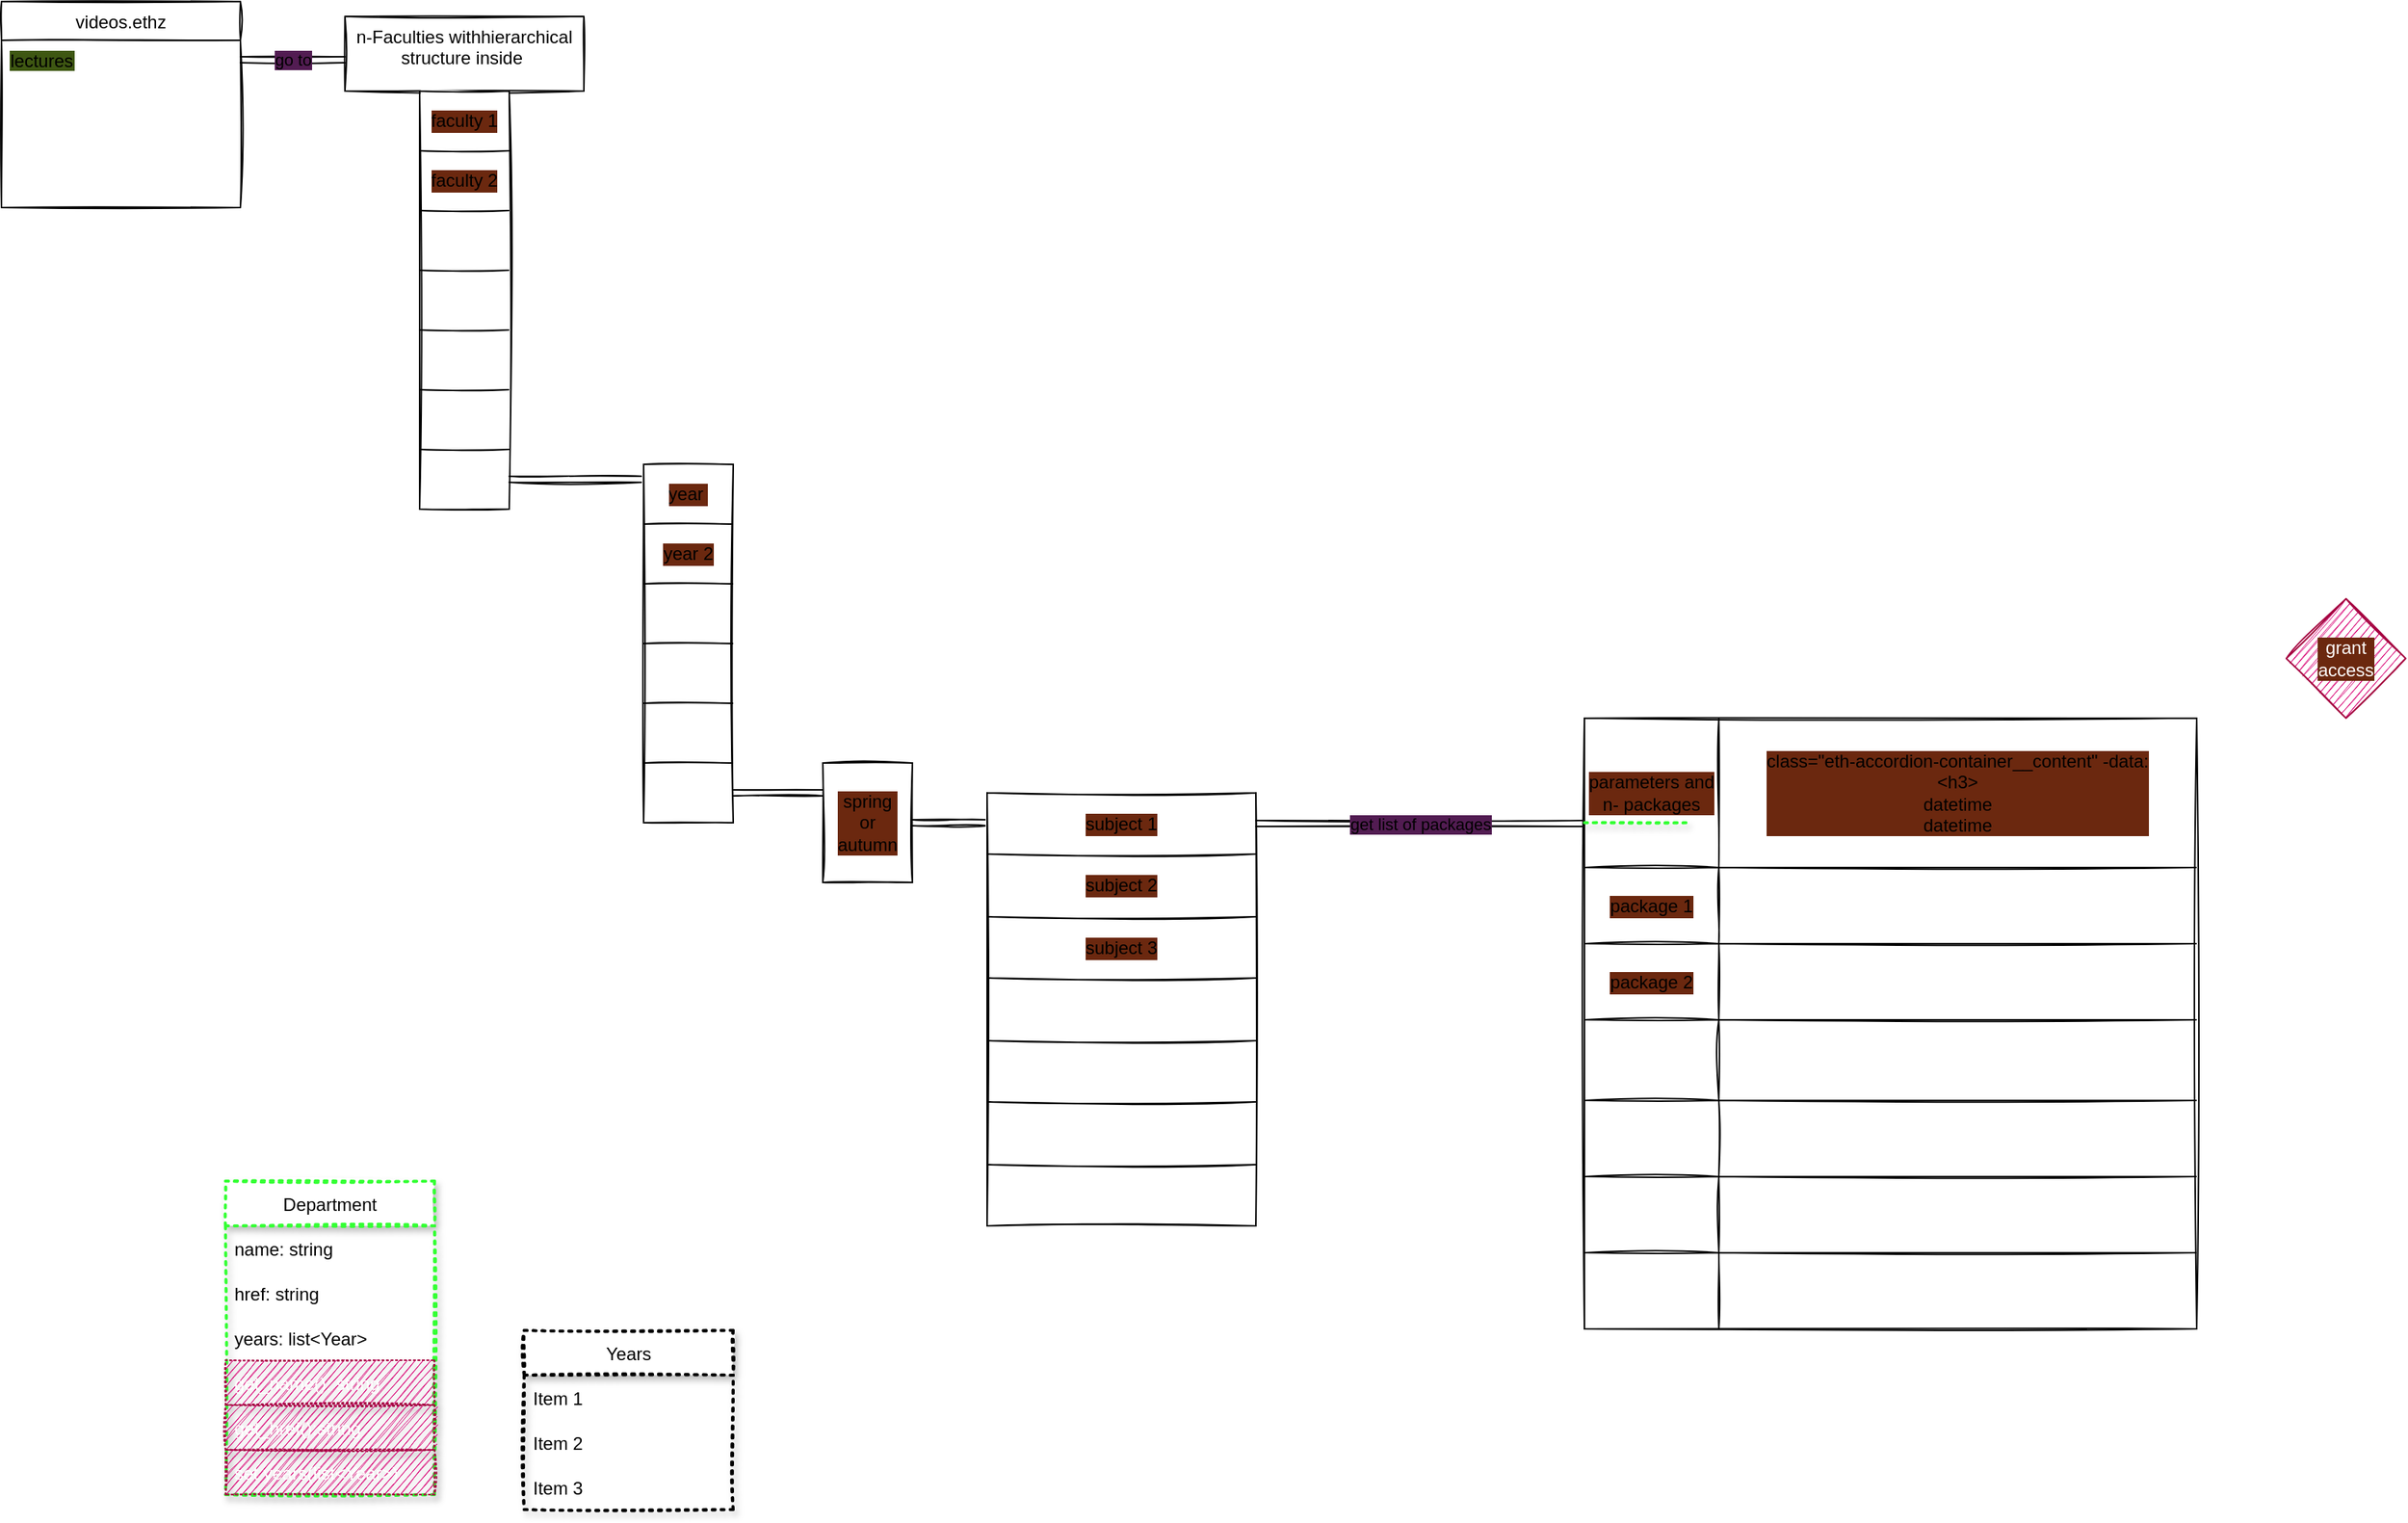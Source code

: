<mxfile>
    <diagram id="C5RBs43oDa-KdzZeNtuy" name="Page-1">
        <mxGraphModel dx="1099" dy="408" grid="1" gridSize="10" guides="1" tooltips="1" connect="1" arrows="1" fold="1" page="1" pageScale="1" pageWidth="827" pageHeight="1169" math="0" shadow="0">
            <root>
                <mxCell id="WIyWlLk6GJQsqaUBKTNV-0"/>
                <mxCell id="WIyWlLk6GJQsqaUBKTNV-1" parent="WIyWlLk6GJQsqaUBKTNV-0"/>
                <mxCell id="zkfFHV4jXpPFQw0GAbJ--6" value="videos.ethz" style="swimlane;fontStyle=0;align=center;verticalAlign=top;childLayout=stackLayout;horizontal=1;startSize=26;horizontalStack=0;resizeParent=1;resizeLast=0;collapsible=1;marginBottom=0;rounded=0;shadow=0;strokeWidth=1;sketch=1;" parent="WIyWlLk6GJQsqaUBKTNV-1" vertex="1">
                    <mxGeometry x="30" y="90" width="160" height="138" as="geometry">
                        <mxRectangle x="130" y="380" width="160" height="26" as="alternateBounds"/>
                    </mxGeometry>
                </mxCell>
                <mxCell id="zkfFHV4jXpPFQw0GAbJ--7" value="lectures" style="text;align=left;verticalAlign=top;spacingLeft=4;spacingRight=4;overflow=hidden;rotatable=0;points=[[0,0.5],[1,0.5]];portConstraint=eastwest;labelBackgroundColor=#3E5712;sketch=1;rounded=0;" parent="zkfFHV4jXpPFQw0GAbJ--6" vertex="1">
                    <mxGeometry y="26" width="160" height="26" as="geometry"/>
                </mxCell>
                <mxCell id="zkfFHV4jXpPFQw0GAbJ--17" value="n-Faculties withhierarchical&#10;structure inside &#10;" style="swimlane;fontStyle=0;align=center;verticalAlign=top;childLayout=stackLayout;horizontal=1;startSize=50;horizontalStack=0;resizeParent=1;resizeLast=0;collapsible=1;marginBottom=0;rounded=0;shadow=0;strokeWidth=1;sketch=1;" parent="WIyWlLk6GJQsqaUBKTNV-1" vertex="1">
                    <mxGeometry x="260" y="100" width="160" height="50" as="geometry">
                        <mxRectangle x="550" y="140" width="160" height="26" as="alternateBounds"/>
                    </mxGeometry>
                </mxCell>
                <mxCell id="1" value="go to" style="edgeStyle=none;shape=link;html=1;exitX=1;exitY=0.5;exitDx=0;exitDy=0;labelBackgroundColor=#521C52;sketch=1;rounded=0;" edge="1" parent="WIyWlLk6GJQsqaUBKTNV-1" source="zkfFHV4jXpPFQw0GAbJ--7">
                    <mxGeometry relative="1" as="geometry">
                        <mxPoint x="260" y="129" as="targetPoint"/>
                    </mxGeometry>
                </mxCell>
                <mxCell id="DXXwoO81avdfh-cVhMEc-43" value="" style="shape=table;startSize=0;container=1;collapsible=0;childLayout=tableLayout;labelBackgroundColor=#6B280F;sketch=1;rounded=0;" vertex="1" parent="WIyWlLk6GJQsqaUBKTNV-1">
                    <mxGeometry x="310" y="150" width="60" height="280" as="geometry"/>
                </mxCell>
                <mxCell id="DXXwoO81avdfh-cVhMEc-44" value="" style="shape=partialRectangle;collapsible=0;dropTarget=0;pointerEvents=0;fillColor=none;top=0;left=0;bottom=0;right=0;points=[[0,0.5],[1,0.5]];portConstraint=eastwest;labelBackgroundColor=#6B280F;sketch=1;rounded=0;" vertex="1" parent="DXXwoO81avdfh-cVhMEc-43">
                    <mxGeometry width="60" height="40" as="geometry"/>
                </mxCell>
                <mxCell id="DXXwoO81avdfh-cVhMEc-45" value="faculty 1" style="shape=partialRectangle;html=1;whiteSpace=wrap;connectable=0;overflow=hidden;fillColor=none;top=0;left=0;bottom=0;right=0;pointerEvents=1;labelBackgroundColor=#6B280F;sketch=1;rounded=0;" vertex="1" parent="DXXwoO81avdfh-cVhMEc-44">
                    <mxGeometry width="60" height="40" as="geometry">
                        <mxRectangle width="60" height="40" as="alternateBounds"/>
                    </mxGeometry>
                </mxCell>
                <mxCell id="DXXwoO81avdfh-cVhMEc-46" value="" style="shape=partialRectangle;collapsible=0;dropTarget=0;pointerEvents=0;fillColor=none;top=0;left=0;bottom=0;right=0;points=[[0,0.5],[1,0.5]];portConstraint=eastwest;labelBackgroundColor=#6B280F;sketch=1;rounded=0;" vertex="1" parent="DXXwoO81avdfh-cVhMEc-43">
                    <mxGeometry y="40" width="60" height="40" as="geometry"/>
                </mxCell>
                <mxCell id="DXXwoO81avdfh-cVhMEc-47" value="faculty 2" style="shape=partialRectangle;html=1;whiteSpace=wrap;connectable=0;overflow=hidden;fillColor=none;top=0;left=0;bottom=0;right=0;pointerEvents=1;labelBackgroundColor=#6B280F;sketch=1;rounded=0;" vertex="1" parent="DXXwoO81avdfh-cVhMEc-46">
                    <mxGeometry width="60" height="40" as="geometry">
                        <mxRectangle width="60" height="40" as="alternateBounds"/>
                    </mxGeometry>
                </mxCell>
                <mxCell id="DXXwoO81avdfh-cVhMEc-48" value="" style="shape=partialRectangle;collapsible=0;dropTarget=0;pointerEvents=0;fillColor=none;top=0;left=0;bottom=0;right=0;points=[[0,0.5],[1,0.5]];portConstraint=eastwest;labelBackgroundColor=#6B280F;sketch=1;rounded=0;" vertex="1" parent="DXXwoO81avdfh-cVhMEc-43">
                    <mxGeometry y="80" width="60" height="40" as="geometry"/>
                </mxCell>
                <mxCell id="DXXwoO81avdfh-cVhMEc-49" value="" style="shape=partialRectangle;html=1;whiteSpace=wrap;connectable=0;overflow=hidden;fillColor=none;top=0;left=0;bottom=0;right=0;pointerEvents=1;labelBackgroundColor=#6B280F;sketch=1;rounded=0;" vertex="1" parent="DXXwoO81avdfh-cVhMEc-48">
                    <mxGeometry width="60" height="40" as="geometry">
                        <mxRectangle width="60" height="40" as="alternateBounds"/>
                    </mxGeometry>
                </mxCell>
                <mxCell id="DXXwoO81avdfh-cVhMEc-50" value="" style="shape=partialRectangle;collapsible=0;dropTarget=0;pointerEvents=0;fillColor=none;top=0;left=0;bottom=0;right=0;points=[[0,0.5],[1,0.5]];portConstraint=eastwest;labelBackgroundColor=#6B280F;sketch=1;rounded=0;" vertex="1" parent="DXXwoO81avdfh-cVhMEc-43">
                    <mxGeometry y="120" width="60" height="40" as="geometry"/>
                </mxCell>
                <mxCell id="DXXwoO81avdfh-cVhMEc-51" value="" style="shape=partialRectangle;html=1;whiteSpace=wrap;connectable=0;overflow=hidden;fillColor=none;top=0;left=0;bottom=0;right=0;pointerEvents=1;labelBackgroundColor=#6B280F;sketch=1;rounded=0;" vertex="1" parent="DXXwoO81avdfh-cVhMEc-50">
                    <mxGeometry width="60" height="40" as="geometry">
                        <mxRectangle width="60" height="40" as="alternateBounds"/>
                    </mxGeometry>
                </mxCell>
                <mxCell id="DXXwoO81avdfh-cVhMEc-52" value="" style="shape=partialRectangle;collapsible=0;dropTarget=0;pointerEvents=0;fillColor=none;top=0;left=0;bottom=0;right=0;points=[[0,0.5],[1,0.5]];portConstraint=eastwest;labelBackgroundColor=#6B280F;sketch=1;rounded=0;" vertex="1" parent="DXXwoO81avdfh-cVhMEc-43">
                    <mxGeometry y="160" width="60" height="40" as="geometry"/>
                </mxCell>
                <mxCell id="DXXwoO81avdfh-cVhMEc-53" value="" style="shape=partialRectangle;html=1;whiteSpace=wrap;connectable=0;overflow=hidden;fillColor=none;top=0;left=0;bottom=0;right=0;pointerEvents=1;labelBackgroundColor=#6B280F;sketch=1;rounded=0;" vertex="1" parent="DXXwoO81avdfh-cVhMEc-52">
                    <mxGeometry width="60" height="40" as="geometry">
                        <mxRectangle width="60" height="40" as="alternateBounds"/>
                    </mxGeometry>
                </mxCell>
                <mxCell id="DXXwoO81avdfh-cVhMEc-54" value="" style="shape=partialRectangle;collapsible=0;dropTarget=0;pointerEvents=0;fillColor=none;top=0;left=0;bottom=0;right=0;points=[[0,0.5],[1,0.5]];portConstraint=eastwest;labelBackgroundColor=#6B280F;sketch=1;rounded=0;" vertex="1" parent="DXXwoO81avdfh-cVhMEc-43">
                    <mxGeometry y="200" width="60" height="40" as="geometry"/>
                </mxCell>
                <mxCell id="DXXwoO81avdfh-cVhMEc-55" value="" style="shape=partialRectangle;html=1;whiteSpace=wrap;connectable=0;overflow=hidden;fillColor=none;top=0;left=0;bottom=0;right=0;pointerEvents=1;labelBackgroundColor=#6B280F;sketch=1;rounded=0;" vertex="1" parent="DXXwoO81avdfh-cVhMEc-54">
                    <mxGeometry width="60" height="40" as="geometry">
                        <mxRectangle width="60" height="40" as="alternateBounds"/>
                    </mxGeometry>
                </mxCell>
                <mxCell id="DXXwoO81avdfh-cVhMEc-56" value="" style="shape=partialRectangle;collapsible=0;dropTarget=0;pointerEvents=0;fillColor=none;top=0;left=0;bottom=0;right=0;points=[[0,0.5],[1,0.5]];portConstraint=eastwest;labelBackgroundColor=#6B280F;sketch=1;rounded=0;" vertex="1" parent="DXXwoO81avdfh-cVhMEc-43">
                    <mxGeometry y="240" width="60" height="40" as="geometry"/>
                </mxCell>
                <mxCell id="DXXwoO81avdfh-cVhMEc-57" value="" style="shape=partialRectangle;html=1;whiteSpace=wrap;connectable=0;overflow=hidden;fillColor=none;top=0;left=0;bottom=0;right=0;pointerEvents=1;labelBackgroundColor=#6B280F;sketch=1;rounded=0;" vertex="1" parent="DXXwoO81avdfh-cVhMEc-56">
                    <mxGeometry width="60" height="40" as="geometry">
                        <mxRectangle width="60" height="40" as="alternateBounds"/>
                    </mxGeometry>
                </mxCell>
                <mxCell id="DXXwoO81avdfh-cVhMEc-59" style="edgeStyle=none;shape=link;sketch=1;html=1;labelBackgroundColor=#521C52;rounded=0;" edge="1" parent="WIyWlLk6GJQsqaUBKTNV-1" source="DXXwoO81avdfh-cVhMEc-56">
                    <mxGeometry relative="1" as="geometry">
                        <mxPoint x="460" y="410" as="targetPoint"/>
                    </mxGeometry>
                </mxCell>
                <mxCell id="DXXwoO81avdfh-cVhMEc-60" value="" style="shape=table;startSize=0;container=1;collapsible=0;childLayout=tableLayout;labelBackgroundColor=#6B280F;sketch=1;rounded=0;" vertex="1" parent="WIyWlLk6GJQsqaUBKTNV-1">
                    <mxGeometry x="460" y="400" width="60" height="240" as="geometry"/>
                </mxCell>
                <mxCell id="DXXwoO81avdfh-cVhMEc-61" value="" style="shape=partialRectangle;collapsible=0;dropTarget=0;pointerEvents=0;fillColor=none;top=0;left=0;bottom=0;right=0;points=[[0,0.5],[1,0.5]];portConstraint=eastwest;labelBackgroundColor=#6B280F;sketch=1;rounded=0;" vertex="1" parent="DXXwoO81avdfh-cVhMEc-60">
                    <mxGeometry width="60" height="40" as="geometry"/>
                </mxCell>
                <mxCell id="DXXwoO81avdfh-cVhMEc-62" value="year&amp;nbsp;" style="shape=partialRectangle;html=1;whiteSpace=wrap;connectable=0;overflow=hidden;fillColor=none;top=0;left=0;bottom=0;right=0;pointerEvents=1;labelBackgroundColor=#6B280F;sketch=1;rounded=0;" vertex="1" parent="DXXwoO81avdfh-cVhMEc-61">
                    <mxGeometry width="60" height="40" as="geometry">
                        <mxRectangle width="60" height="40" as="alternateBounds"/>
                    </mxGeometry>
                </mxCell>
                <mxCell id="DXXwoO81avdfh-cVhMEc-63" value="" style="shape=partialRectangle;collapsible=0;dropTarget=0;pointerEvents=0;fillColor=none;top=0;left=0;bottom=0;right=0;points=[[0,0.5],[1,0.5]];portConstraint=eastwest;labelBackgroundColor=#6B280F;sketch=1;rounded=0;" vertex="1" parent="DXXwoO81avdfh-cVhMEc-60">
                    <mxGeometry y="40" width="60" height="40" as="geometry"/>
                </mxCell>
                <mxCell id="DXXwoO81avdfh-cVhMEc-64" value="year 2" style="shape=partialRectangle;html=1;whiteSpace=wrap;connectable=0;overflow=hidden;fillColor=none;top=0;left=0;bottom=0;right=0;pointerEvents=1;labelBackgroundColor=#6B280F;sketch=1;rounded=0;" vertex="1" parent="DXXwoO81avdfh-cVhMEc-63">
                    <mxGeometry width="60" height="40" as="geometry">
                        <mxRectangle width="60" height="40" as="alternateBounds"/>
                    </mxGeometry>
                </mxCell>
                <mxCell id="DXXwoO81avdfh-cVhMEc-65" value="" style="shape=partialRectangle;collapsible=0;dropTarget=0;pointerEvents=0;fillColor=none;top=0;left=0;bottom=0;right=0;points=[[0,0.5],[1,0.5]];portConstraint=eastwest;labelBackgroundColor=#6B280F;sketch=1;rounded=0;" vertex="1" parent="DXXwoO81avdfh-cVhMEc-60">
                    <mxGeometry y="80" width="60" height="40" as="geometry"/>
                </mxCell>
                <mxCell id="DXXwoO81avdfh-cVhMEc-66" value="" style="shape=partialRectangle;html=1;whiteSpace=wrap;connectable=0;overflow=hidden;fillColor=none;top=0;left=0;bottom=0;right=0;pointerEvents=1;labelBackgroundColor=#6B280F;sketch=1;rounded=0;" vertex="1" parent="DXXwoO81avdfh-cVhMEc-65">
                    <mxGeometry width="60" height="40" as="geometry">
                        <mxRectangle width="60" height="40" as="alternateBounds"/>
                    </mxGeometry>
                </mxCell>
                <mxCell id="DXXwoO81avdfh-cVhMEc-67" value="" style="shape=partialRectangle;collapsible=0;dropTarget=0;pointerEvents=0;fillColor=none;top=0;left=0;bottom=0;right=0;points=[[0,0.5],[1,0.5]];portConstraint=eastwest;labelBackgroundColor=#6B280F;sketch=1;rounded=0;" vertex="1" parent="DXXwoO81avdfh-cVhMEc-60">
                    <mxGeometry y="120" width="60" height="40" as="geometry"/>
                </mxCell>
                <mxCell id="DXXwoO81avdfh-cVhMEc-68" value="" style="shape=partialRectangle;html=1;whiteSpace=wrap;connectable=0;overflow=hidden;fillColor=none;top=0;left=0;bottom=0;right=0;pointerEvents=1;labelBackgroundColor=#6B280F;sketch=1;rounded=0;" vertex="1" parent="DXXwoO81avdfh-cVhMEc-67">
                    <mxGeometry width="60" height="40" as="geometry">
                        <mxRectangle width="60" height="40" as="alternateBounds"/>
                    </mxGeometry>
                </mxCell>
                <mxCell id="DXXwoO81avdfh-cVhMEc-69" value="" style="shape=partialRectangle;collapsible=0;dropTarget=0;pointerEvents=0;fillColor=none;top=0;left=0;bottom=0;right=0;points=[[0,0.5],[1,0.5]];portConstraint=eastwest;labelBackgroundColor=#6B280F;sketch=1;rounded=0;" vertex="1" parent="DXXwoO81avdfh-cVhMEc-60">
                    <mxGeometry y="160" width="60" height="40" as="geometry"/>
                </mxCell>
                <mxCell id="DXXwoO81avdfh-cVhMEc-70" value="" style="shape=partialRectangle;html=1;whiteSpace=wrap;connectable=0;overflow=hidden;fillColor=none;top=0;left=0;bottom=0;right=0;pointerEvents=1;labelBackgroundColor=#6B280F;sketch=1;rounded=0;" vertex="1" parent="DXXwoO81avdfh-cVhMEc-69">
                    <mxGeometry width="60" height="40" as="geometry">
                        <mxRectangle width="60" height="40" as="alternateBounds"/>
                    </mxGeometry>
                </mxCell>
                <mxCell id="DXXwoO81avdfh-cVhMEc-71" value="" style="shape=partialRectangle;collapsible=0;dropTarget=0;pointerEvents=0;fillColor=none;top=0;left=0;bottom=0;right=0;points=[[0,0.5],[1,0.5]];portConstraint=eastwest;labelBackgroundColor=#6B280F;sketch=1;rounded=0;" vertex="1" parent="DXXwoO81avdfh-cVhMEc-60">
                    <mxGeometry y="200" width="60" height="40" as="geometry"/>
                </mxCell>
                <mxCell id="DXXwoO81avdfh-cVhMEc-72" value="" style="shape=partialRectangle;html=1;whiteSpace=wrap;connectable=0;overflow=hidden;fillColor=none;top=0;left=0;bottom=0;right=0;pointerEvents=1;labelBackgroundColor=#6B280F;sketch=1;rounded=0;" vertex="1" parent="DXXwoO81avdfh-cVhMEc-71">
                    <mxGeometry width="60" height="40" as="geometry">
                        <mxRectangle width="60" height="40" as="alternateBounds"/>
                    </mxGeometry>
                </mxCell>
                <mxCell id="DXXwoO81avdfh-cVhMEc-73" style="edgeStyle=none;shape=link;sketch=1;html=1;exitX=1;exitY=0.5;exitDx=0;exitDy=0;labelBackgroundColor=#521C52;rounded=0;" edge="1" parent="WIyWlLk6GJQsqaUBKTNV-1" source="DXXwoO81avdfh-cVhMEc-71">
                    <mxGeometry relative="1" as="geometry">
                        <mxPoint x="580" y="620" as="targetPoint"/>
                    </mxGeometry>
                </mxCell>
                <mxCell id="DXXwoO81avdfh-cVhMEc-74" value="" style="shape=table;startSize=0;container=1;collapsible=0;childLayout=tableLayout;labelBackgroundColor=#6B280F;sketch=1;rounded=0;" vertex="1" parent="WIyWlLk6GJQsqaUBKTNV-1">
                    <mxGeometry x="580" y="600" width="60" height="80" as="geometry"/>
                </mxCell>
                <mxCell id="DXXwoO81avdfh-cVhMEc-83" value="" style="shape=partialRectangle;collapsible=0;dropTarget=0;pointerEvents=0;fillColor=none;top=0;left=0;bottom=0;right=0;points=[[0,0.5],[1,0.5]];portConstraint=eastwest;labelBackgroundColor=#6B280F;sketch=1;rounded=0;" vertex="1" parent="DXXwoO81avdfh-cVhMEc-74">
                    <mxGeometry width="60" height="80" as="geometry"/>
                </mxCell>
                <mxCell id="DXXwoO81avdfh-cVhMEc-84" value="spring&lt;br&gt;or&lt;br&gt;autumn" style="shape=partialRectangle;html=1;whiteSpace=wrap;connectable=0;overflow=hidden;fillColor=none;top=0;left=0;bottom=0;right=0;pointerEvents=1;labelBackgroundColor=#6B280F;sketch=1;rounded=0;" vertex="1" parent="DXXwoO81avdfh-cVhMEc-83">
                    <mxGeometry width="60" height="80" as="geometry">
                        <mxRectangle width="60" height="80" as="alternateBounds"/>
                    </mxGeometry>
                </mxCell>
                <mxCell id="DXXwoO81avdfh-cVhMEc-99" style="edgeStyle=none;shape=link;sketch=1;html=1;exitX=1;exitY=0.5;exitDx=0;exitDy=0;labelBackgroundColor=#521C52;" edge="1" parent="WIyWlLk6GJQsqaUBKTNV-1" source="DXXwoO81avdfh-cVhMEc-83">
                    <mxGeometry relative="1" as="geometry">
                        <mxPoint x="690" y="640" as="targetPoint"/>
                    </mxGeometry>
                </mxCell>
                <mxCell id="DXXwoO81avdfh-cVhMEc-115" value="" style="shape=table;startSize=0;container=1;collapsible=0;childLayout=tableLayout;labelBackgroundColor=#6B280F;sketch=1;" vertex="1" parent="WIyWlLk6GJQsqaUBKTNV-1">
                    <mxGeometry x="690" y="620" width="180" height="290" as="geometry"/>
                </mxCell>
                <mxCell id="DXXwoO81avdfh-cVhMEc-116" value="" style="shape=partialRectangle;collapsible=0;dropTarget=0;pointerEvents=0;fillColor=none;top=0;left=0;bottom=0;right=0;points=[[0,0.5],[1,0.5]];portConstraint=eastwest;labelBackgroundColor=#6B280F;sketch=1;" vertex="1" parent="DXXwoO81avdfh-cVhMEc-115">
                    <mxGeometry width="180" height="41" as="geometry"/>
                </mxCell>
                <mxCell id="DXXwoO81avdfh-cVhMEc-117" value="subject 1" style="shape=partialRectangle;html=1;whiteSpace=wrap;connectable=0;overflow=hidden;fillColor=none;top=0;left=0;bottom=0;right=0;pointerEvents=1;labelBackgroundColor=#6B280F;sketch=1;" vertex="1" parent="DXXwoO81avdfh-cVhMEc-116">
                    <mxGeometry width="180" height="41" as="geometry">
                        <mxRectangle width="180" height="41" as="alternateBounds"/>
                    </mxGeometry>
                </mxCell>
                <mxCell id="DXXwoO81avdfh-cVhMEc-118" value="" style="shape=partialRectangle;collapsible=0;dropTarget=0;pointerEvents=0;fillColor=none;top=0;left=0;bottom=0;right=0;points=[[0,0.5],[1,0.5]];portConstraint=eastwest;labelBackgroundColor=#6B280F;sketch=1;" vertex="1" parent="DXXwoO81avdfh-cVhMEc-115">
                    <mxGeometry y="41" width="180" height="42" as="geometry"/>
                </mxCell>
                <mxCell id="DXXwoO81avdfh-cVhMEc-119" value="subject 2" style="shape=partialRectangle;html=1;whiteSpace=wrap;connectable=0;overflow=hidden;fillColor=none;top=0;left=0;bottom=0;right=0;pointerEvents=1;labelBackgroundColor=#6B280F;sketch=1;" vertex="1" parent="DXXwoO81avdfh-cVhMEc-118">
                    <mxGeometry width="180" height="42" as="geometry">
                        <mxRectangle width="180" height="42" as="alternateBounds"/>
                    </mxGeometry>
                </mxCell>
                <mxCell id="DXXwoO81avdfh-cVhMEc-120" value="" style="shape=partialRectangle;collapsible=0;dropTarget=0;pointerEvents=0;fillColor=none;top=0;left=0;bottom=0;right=0;points=[[0,0.5],[1,0.5]];portConstraint=eastwest;labelBackgroundColor=#6B280F;sketch=1;" vertex="1" parent="DXXwoO81avdfh-cVhMEc-115">
                    <mxGeometry y="83" width="180" height="41" as="geometry"/>
                </mxCell>
                <mxCell id="DXXwoO81avdfh-cVhMEc-121" value="subject 3" style="shape=partialRectangle;html=1;whiteSpace=wrap;connectable=0;overflow=hidden;fillColor=none;top=0;left=0;bottom=0;right=0;pointerEvents=1;labelBackgroundColor=#6B280F;sketch=1;" vertex="1" parent="DXXwoO81avdfh-cVhMEc-120">
                    <mxGeometry width="180" height="41" as="geometry">
                        <mxRectangle width="180" height="41" as="alternateBounds"/>
                    </mxGeometry>
                </mxCell>
                <mxCell id="DXXwoO81avdfh-cVhMEc-122" value="" style="shape=partialRectangle;collapsible=0;dropTarget=0;pointerEvents=0;fillColor=none;top=0;left=0;bottom=0;right=0;points=[[0,0.5],[1,0.5]];portConstraint=eastwest;labelBackgroundColor=#6B280F;sketch=1;" vertex="1" parent="DXXwoO81avdfh-cVhMEc-115">
                    <mxGeometry y="124" width="180" height="42" as="geometry"/>
                </mxCell>
                <mxCell id="DXXwoO81avdfh-cVhMEc-123" value="" style="shape=partialRectangle;html=1;whiteSpace=wrap;connectable=0;overflow=hidden;fillColor=none;top=0;left=0;bottom=0;right=0;pointerEvents=1;labelBackgroundColor=#6B280F;sketch=1;" vertex="1" parent="DXXwoO81avdfh-cVhMEc-122">
                    <mxGeometry width="180" height="42" as="geometry">
                        <mxRectangle width="180" height="42" as="alternateBounds"/>
                    </mxGeometry>
                </mxCell>
                <mxCell id="DXXwoO81avdfh-cVhMEc-124" value="" style="shape=partialRectangle;collapsible=0;dropTarget=0;pointerEvents=0;fillColor=none;top=0;left=0;bottom=0;right=0;points=[[0,0.5],[1,0.5]];portConstraint=eastwest;labelBackgroundColor=#6B280F;sketch=1;" vertex="1" parent="DXXwoO81avdfh-cVhMEc-115">
                    <mxGeometry y="166" width="180" height="41" as="geometry"/>
                </mxCell>
                <mxCell id="DXXwoO81avdfh-cVhMEc-125" value="" style="shape=partialRectangle;html=1;whiteSpace=wrap;connectable=0;overflow=hidden;fillColor=none;top=0;left=0;bottom=0;right=0;pointerEvents=1;labelBackgroundColor=#6B280F;sketch=1;" vertex="1" parent="DXXwoO81avdfh-cVhMEc-124">
                    <mxGeometry width="180" height="41" as="geometry">
                        <mxRectangle width="180" height="41" as="alternateBounds"/>
                    </mxGeometry>
                </mxCell>
                <mxCell id="DXXwoO81avdfh-cVhMEc-126" value="" style="shape=partialRectangle;collapsible=0;dropTarget=0;pointerEvents=0;fillColor=none;top=0;left=0;bottom=0;right=0;points=[[0,0.5],[1,0.5]];portConstraint=eastwest;labelBackgroundColor=#6B280F;sketch=1;" vertex="1" parent="DXXwoO81avdfh-cVhMEc-115">
                    <mxGeometry y="207" width="180" height="42" as="geometry"/>
                </mxCell>
                <mxCell id="DXXwoO81avdfh-cVhMEc-127" value="" style="shape=partialRectangle;html=1;whiteSpace=wrap;connectable=0;overflow=hidden;fillColor=none;top=0;left=0;bottom=0;right=0;pointerEvents=1;labelBackgroundColor=#6B280F;sketch=1;" vertex="1" parent="DXXwoO81avdfh-cVhMEc-126">
                    <mxGeometry width="180" height="42" as="geometry">
                        <mxRectangle width="180" height="42" as="alternateBounds"/>
                    </mxGeometry>
                </mxCell>
                <mxCell id="DXXwoO81avdfh-cVhMEc-128" value="" style="shape=partialRectangle;collapsible=0;dropTarget=0;pointerEvents=0;fillColor=none;top=0;left=0;bottom=0;right=0;points=[[0,0.5],[1,0.5]];portConstraint=eastwest;labelBackgroundColor=#6B280F;sketch=1;" vertex="1" parent="DXXwoO81avdfh-cVhMEc-115">
                    <mxGeometry y="249" width="180" height="41" as="geometry"/>
                </mxCell>
                <mxCell id="DXXwoO81avdfh-cVhMEc-129" value="" style="shape=partialRectangle;html=1;whiteSpace=wrap;connectable=0;overflow=hidden;fillColor=none;top=0;left=0;bottom=0;right=0;pointerEvents=1;labelBackgroundColor=#6B280F;sketch=1;" vertex="1" parent="DXXwoO81avdfh-cVhMEc-128">
                    <mxGeometry width="180" height="41" as="geometry">
                        <mxRectangle width="180" height="41" as="alternateBounds"/>
                    </mxGeometry>
                </mxCell>
                <mxCell id="DXXwoO81avdfh-cVhMEc-147" value="grant&lt;br&gt;access" style="rhombus;whiteSpace=wrap;html=1;startSize=0;labelBackgroundColor=#6B280F;sketch=1;fillColor=#d80073;fontColor=#ffffff;strokeColor=#A50040;" vertex="1" parent="WIyWlLk6GJQsqaUBKTNV-1">
                    <mxGeometry x="1560" y="490" width="80" height="80" as="geometry"/>
                </mxCell>
                <mxCell id="DXXwoO81avdfh-cVhMEc-150" value="get list of packages" style="edgeStyle=none;shape=link;sketch=1;html=1;labelBackgroundColor=#521C52;" edge="1" parent="WIyWlLk6GJQsqaUBKTNV-1" source="DXXwoO81avdfh-cVhMEc-116">
                    <mxGeometry relative="1" as="geometry">
                        <mxPoint x="1090" y="640.5" as="targetPoint"/>
                    </mxGeometry>
                </mxCell>
                <mxCell id="DXXwoO81avdfh-cVhMEc-162" value="" style="shape=table;startSize=0;container=1;collapsible=0;childLayout=tableLayout;labelBackgroundColor=#6B280F;sketch=1;" vertex="1" parent="WIyWlLk6GJQsqaUBKTNV-1">
                    <mxGeometry x="1090" y="570" width="410" height="409" as="geometry"/>
                </mxCell>
                <mxCell id="DXXwoO81avdfh-cVhMEc-163" value="" style="shape=partialRectangle;collapsible=0;dropTarget=0;pointerEvents=0;fillColor=none;top=0;left=0;bottom=0;right=0;points=[[0,0.5],[1,0.5]];portConstraint=eastwest;labelBackgroundColor=#6B280F;sketch=1;" vertex="1" parent="DXXwoO81avdfh-cVhMEc-162">
                    <mxGeometry width="410" height="100" as="geometry"/>
                </mxCell>
                <mxCell id="DXXwoO81avdfh-cVhMEc-164" value="parameters and&lt;br&gt;n- packages&lt;br&gt;" style="shape=partialRectangle;html=1;whiteSpace=wrap;connectable=0;overflow=hidden;fillColor=none;top=0;left=0;bottom=0;right=0;pointerEvents=1;labelBackgroundColor=#6B280F;sketch=1;" vertex="1" parent="DXXwoO81avdfh-cVhMEc-163">
                    <mxGeometry width="90" height="100" as="geometry">
                        <mxRectangle width="90" height="100" as="alternateBounds"/>
                    </mxGeometry>
                </mxCell>
                <mxCell id="DXXwoO81avdfh-cVhMEc-165" value="class=&quot;eth-accordion-container__content&quot; -data:&lt;br&gt;&amp;lt;h3&amp;gt;&lt;br&gt;datetime&lt;br&gt;datetime&lt;br&gt;" style="shape=partialRectangle;html=1;whiteSpace=wrap;connectable=0;overflow=hidden;fillColor=none;top=0;left=0;bottom=0;right=0;pointerEvents=1;labelBackgroundColor=#6B280F;sketch=1;" vertex="1" parent="DXXwoO81avdfh-cVhMEc-163">
                    <mxGeometry x="90" width="320" height="100" as="geometry">
                        <mxRectangle width="320" height="100" as="alternateBounds"/>
                    </mxGeometry>
                </mxCell>
                <mxCell id="DXXwoO81avdfh-cVhMEc-170" value="" style="shape=partialRectangle;collapsible=0;dropTarget=0;pointerEvents=0;fillColor=none;top=0;left=0;bottom=0;right=0;points=[[0,0.5],[1,0.5]];portConstraint=eastwest;labelBackgroundColor=#6B280F;sketch=1;" vertex="1" parent="DXXwoO81avdfh-cVhMEc-162">
                    <mxGeometry y="100" width="410" height="51" as="geometry"/>
                </mxCell>
                <mxCell id="DXXwoO81avdfh-cVhMEc-171" value="package 1" style="shape=partialRectangle;html=1;whiteSpace=wrap;connectable=0;overflow=hidden;fillColor=none;top=0;left=0;bottom=0;right=0;pointerEvents=1;labelBackgroundColor=#6B280F;sketch=1;" vertex="1" parent="DXXwoO81avdfh-cVhMEc-170">
                    <mxGeometry width="90" height="51" as="geometry">
                        <mxRectangle width="90" height="51" as="alternateBounds"/>
                    </mxGeometry>
                </mxCell>
                <mxCell id="DXXwoO81avdfh-cVhMEc-172" value="" style="shape=partialRectangle;html=1;whiteSpace=wrap;connectable=0;overflow=hidden;fillColor=none;top=0;left=0;bottom=0;right=0;pointerEvents=1;labelBackgroundColor=#6B280F;sketch=1;" vertex="1" parent="DXXwoO81avdfh-cVhMEc-170">
                    <mxGeometry x="90" width="320" height="51" as="geometry">
                        <mxRectangle width="320" height="51" as="alternateBounds"/>
                    </mxGeometry>
                </mxCell>
                <mxCell id="DXXwoO81avdfh-cVhMEc-177" value="" style="shape=partialRectangle;collapsible=0;dropTarget=0;pointerEvents=0;fillColor=none;top=0;left=0;bottom=0;right=0;points=[[0,0.5],[1,0.5]];portConstraint=eastwest;labelBackgroundColor=#6B280F;sketch=1;" vertex="1" parent="DXXwoO81avdfh-cVhMEc-162">
                    <mxGeometry y="151" width="410" height="51" as="geometry"/>
                </mxCell>
                <mxCell id="DXXwoO81avdfh-cVhMEc-178" value="package 2" style="shape=partialRectangle;html=1;whiteSpace=wrap;connectable=0;overflow=hidden;fillColor=none;top=0;left=0;bottom=0;right=0;pointerEvents=1;labelBackgroundColor=#6B280F;sketch=1;" vertex="1" parent="DXXwoO81avdfh-cVhMEc-177">
                    <mxGeometry width="90" height="51" as="geometry">
                        <mxRectangle width="90" height="51" as="alternateBounds"/>
                    </mxGeometry>
                </mxCell>
                <mxCell id="DXXwoO81avdfh-cVhMEc-179" value="" style="shape=partialRectangle;html=1;whiteSpace=wrap;connectable=0;overflow=hidden;fillColor=none;top=0;left=0;bottom=0;right=0;pointerEvents=1;labelBackgroundColor=#6B280F;sketch=1;" vertex="1" parent="DXXwoO81avdfh-cVhMEc-177">
                    <mxGeometry x="90" width="320" height="51" as="geometry">
                        <mxRectangle width="320" height="51" as="alternateBounds"/>
                    </mxGeometry>
                </mxCell>
                <mxCell id="DXXwoO81avdfh-cVhMEc-184" value="" style="shape=partialRectangle;collapsible=0;dropTarget=0;pointerEvents=0;fillColor=none;top=0;left=0;bottom=0;right=0;points=[[0,0.5],[1,0.5]];portConstraint=eastwest;labelBackgroundColor=#6B280F;sketch=1;" vertex="1" parent="DXXwoO81avdfh-cVhMEc-162">
                    <mxGeometry y="202" width="410" height="54" as="geometry"/>
                </mxCell>
                <mxCell id="DXXwoO81avdfh-cVhMEc-185" value="" style="shape=partialRectangle;html=1;whiteSpace=wrap;connectable=0;overflow=hidden;fillColor=none;top=0;left=0;bottom=0;right=0;pointerEvents=1;labelBackgroundColor=#6B280F;sketch=1;" vertex="1" parent="DXXwoO81avdfh-cVhMEc-184">
                    <mxGeometry width="90" height="54" as="geometry">
                        <mxRectangle width="90" height="54" as="alternateBounds"/>
                    </mxGeometry>
                </mxCell>
                <mxCell id="DXXwoO81avdfh-cVhMEc-186" value="" style="shape=partialRectangle;html=1;whiteSpace=wrap;connectable=0;overflow=hidden;fillColor=none;top=0;left=0;bottom=0;right=0;pointerEvents=1;labelBackgroundColor=#6B280F;sketch=1;" vertex="1" parent="DXXwoO81avdfh-cVhMEc-184">
                    <mxGeometry x="90" width="320" height="54" as="geometry">
                        <mxRectangle width="320" height="54" as="alternateBounds"/>
                    </mxGeometry>
                </mxCell>
                <mxCell id="DXXwoO81avdfh-cVhMEc-191" value="" style="shape=partialRectangle;collapsible=0;dropTarget=0;pointerEvents=0;fillColor=none;top=0;left=0;bottom=0;right=0;points=[[0,0.5],[1,0.5]];portConstraint=eastwest;labelBackgroundColor=#6B280F;sketch=1;" vertex="1" parent="DXXwoO81avdfh-cVhMEc-162">
                    <mxGeometry y="256" width="410" height="51" as="geometry"/>
                </mxCell>
                <mxCell id="DXXwoO81avdfh-cVhMEc-192" value="" style="shape=partialRectangle;html=1;whiteSpace=wrap;connectable=0;overflow=hidden;fillColor=none;top=0;left=0;bottom=0;right=0;pointerEvents=1;labelBackgroundColor=#6B280F;sketch=1;" vertex="1" parent="DXXwoO81avdfh-cVhMEc-191">
                    <mxGeometry width="90" height="51" as="geometry">
                        <mxRectangle width="90" height="51" as="alternateBounds"/>
                    </mxGeometry>
                </mxCell>
                <mxCell id="DXXwoO81avdfh-cVhMEc-193" value="" style="shape=partialRectangle;html=1;whiteSpace=wrap;connectable=0;overflow=hidden;fillColor=none;top=0;left=0;bottom=0;right=0;pointerEvents=1;labelBackgroundColor=#6B280F;sketch=1;" vertex="1" parent="DXXwoO81avdfh-cVhMEc-191">
                    <mxGeometry x="90" width="320" height="51" as="geometry">
                        <mxRectangle width="320" height="51" as="alternateBounds"/>
                    </mxGeometry>
                </mxCell>
                <mxCell id="DXXwoO81avdfh-cVhMEc-198" value="" style="shape=partialRectangle;collapsible=0;dropTarget=0;pointerEvents=0;fillColor=none;top=0;left=0;bottom=0;right=0;points=[[0,0.5],[1,0.5]];portConstraint=eastwest;labelBackgroundColor=#6B280F;sketch=1;" vertex="1" parent="DXXwoO81avdfh-cVhMEc-162">
                    <mxGeometry y="307" width="410" height="51" as="geometry"/>
                </mxCell>
                <mxCell id="DXXwoO81avdfh-cVhMEc-199" value="" style="shape=partialRectangle;html=1;whiteSpace=wrap;connectable=0;overflow=hidden;fillColor=none;top=0;left=0;bottom=0;right=0;pointerEvents=1;labelBackgroundColor=#6B280F;sketch=1;" vertex="1" parent="DXXwoO81avdfh-cVhMEc-198">
                    <mxGeometry width="90" height="51" as="geometry">
                        <mxRectangle width="90" height="51" as="alternateBounds"/>
                    </mxGeometry>
                </mxCell>
                <mxCell id="DXXwoO81avdfh-cVhMEc-200" value="" style="shape=partialRectangle;html=1;whiteSpace=wrap;connectable=0;overflow=hidden;fillColor=none;top=0;left=0;bottom=0;right=0;pointerEvents=1;labelBackgroundColor=#6B280F;sketch=1;" vertex="1" parent="DXXwoO81avdfh-cVhMEc-198">
                    <mxGeometry x="90" width="320" height="51" as="geometry">
                        <mxRectangle width="320" height="51" as="alternateBounds"/>
                    </mxGeometry>
                </mxCell>
                <mxCell id="DXXwoO81avdfh-cVhMEc-205" value="" style="shape=partialRectangle;collapsible=0;dropTarget=0;pointerEvents=0;fillColor=none;top=0;left=0;bottom=0;right=0;points=[[0,0.5],[1,0.5]];portConstraint=eastwest;labelBackgroundColor=#6B280F;sketch=1;" vertex="1" parent="DXXwoO81avdfh-cVhMEc-162">
                    <mxGeometry y="358" width="410" height="51" as="geometry"/>
                </mxCell>
                <mxCell id="DXXwoO81avdfh-cVhMEc-206" value="" style="shape=partialRectangle;html=1;whiteSpace=wrap;connectable=0;overflow=hidden;fillColor=none;top=0;left=0;bottom=0;right=0;pointerEvents=1;labelBackgroundColor=#6B280F;sketch=1;" vertex="1" parent="DXXwoO81avdfh-cVhMEc-205">
                    <mxGeometry width="90" height="51" as="geometry">
                        <mxRectangle width="90" height="51" as="alternateBounds"/>
                    </mxGeometry>
                </mxCell>
                <mxCell id="DXXwoO81avdfh-cVhMEc-207" value="" style="shape=partialRectangle;html=1;whiteSpace=wrap;connectable=0;overflow=hidden;fillColor=none;top=0;left=0;bottom=0;right=0;pointerEvents=1;labelBackgroundColor=#6B280F;sketch=1;" vertex="1" parent="DXXwoO81avdfh-cVhMEc-205">
                    <mxGeometry x="90" width="320" height="51" as="geometry">
                        <mxRectangle width="320" height="51" as="alternateBounds"/>
                    </mxGeometry>
                </mxCell>
                <mxCell id="DXXwoO81avdfh-cVhMEc-212" value="" style="line;strokeWidth=2;html=1;perimeter=backbonePerimeter;points=[];outlineConnect=0;labelBackgroundColor=#6B280F;sketch=1;dashed=1;dashPattern=1 2;strokeColor=#33FF33;shadow=1;" vertex="1" parent="WIyWlLk6GJQsqaUBKTNV-1">
                    <mxGeometry x="1090" y="635" width="70" height="10" as="geometry"/>
                </mxCell>
                <mxCell id="DXXwoO81avdfh-cVhMEc-301" value="Department" style="swimlane;fontStyle=0;childLayout=stackLayout;horizontal=1;startSize=30;horizontalStack=0;resizeParent=1;resizeParentMax=0;resizeLast=0;collapsible=1;marginBottom=0;shadow=1;dashed=1;dashPattern=1 2;labelBackgroundColor=none;sketch=1;strokeColor=#33FF33;strokeWidth=2;" vertex="1" parent="WIyWlLk6GJQsqaUBKTNV-1">
                    <mxGeometry x="180" y="880" width="140" height="210" as="geometry">
                        <mxRectangle x="210" y="910" width="100" height="30" as="alternateBounds"/>
                    </mxGeometry>
                </mxCell>
                <mxCell id="DXXwoO81avdfh-cVhMEc-302" value="name: string" style="text;strokeColor=none;fillColor=none;align=left;verticalAlign=middle;spacingLeft=4;spacingRight=4;overflow=hidden;points=[[0,0.5],[1,0.5]];portConstraint=eastwest;rotatable=0;shadow=1;dashed=1;dashPattern=1 2;labelBackgroundColor=none;sketch=1;" vertex="1" parent="DXXwoO81avdfh-cVhMEc-301">
                    <mxGeometry y="30" width="140" height="30" as="geometry"/>
                </mxCell>
                <mxCell id="DXXwoO81avdfh-cVhMEc-303" value="href: string" style="text;strokeColor=none;fillColor=none;align=left;verticalAlign=middle;spacingLeft=4;spacingRight=4;overflow=hidden;points=[[0,0.5],[1,0.5]];portConstraint=eastwest;rotatable=0;shadow=1;dashed=1;dashPattern=1 2;labelBackgroundColor=none;sketch=1;" vertex="1" parent="DXXwoO81avdfh-cVhMEc-301">
                    <mxGeometry y="60" width="140" height="30" as="geometry"/>
                </mxCell>
                <mxCell id="DXXwoO81avdfh-cVhMEc-304" value="years: list&lt;Year&gt;" style="text;strokeColor=none;fillColor=none;align=left;verticalAlign=middle;spacingLeft=4;spacingRight=4;overflow=hidden;points=[[0,0.5],[1,0.5]];portConstraint=eastwest;rotatable=0;shadow=1;dashed=1;dashPattern=1 2;labelBackgroundColor=none;sketch=1;" vertex="1" parent="DXXwoO81avdfh-cVhMEc-301">
                    <mxGeometry y="90" width="140" height="30" as="geometry"/>
                </mxCell>
                <mxCell id="DXXwoO81avdfh-cVhMEc-305" value="get_name(): string" style="text;strokeColor=#A50040;fillColor=#d80073;align=left;verticalAlign=middle;spacingLeft=4;spacingRight=4;overflow=hidden;points=[[0,0.5],[1,0.5]];portConstraint=eastwest;rotatable=0;shadow=1;dashed=1;dashPattern=1 2;labelBackgroundColor=none;sketch=1;fontColor=#ffffff;" vertex="1" parent="DXXwoO81avdfh-cVhMEc-301">
                    <mxGeometry y="120" width="140" height="30" as="geometry"/>
                </mxCell>
                <mxCell id="DXXwoO81avdfh-cVhMEc-306" value="get_href():string" style="text;strokeColor=#A50040;fillColor=#d80073;align=left;verticalAlign=middle;spacingLeft=4;spacingRight=4;overflow=hidden;points=[[0,0.5],[1,0.5]];portConstraint=eastwest;rotatable=0;shadow=1;dashed=1;dashPattern=1 2;labelBackgroundColor=none;sketch=1;fontColor=#ffffff;" vertex="1" parent="DXXwoO81avdfh-cVhMEc-301">
                    <mxGeometry y="150" width="140" height="30" as="geometry"/>
                </mxCell>
                <mxCell id="DXXwoO81avdfh-cVhMEc-307" value="set years(list&lt;Year&gt;)" style="text;strokeColor=#A50040;fillColor=#d80073;align=left;verticalAlign=middle;spacingLeft=4;spacingRight=4;overflow=hidden;points=[[0,0.5],[1,0.5]];portConstraint=eastwest;rotatable=0;shadow=1;dashed=1;dashPattern=1 2;labelBackgroundColor=none;sketch=1;fontColor=#ffffff;" vertex="1" parent="DXXwoO81avdfh-cVhMEc-301">
                    <mxGeometry y="180" width="140" height="30" as="geometry"/>
                </mxCell>
                <mxCell id="DXXwoO81avdfh-cVhMEc-309" value="Years" style="swimlane;fontStyle=0;childLayout=stackLayout;horizontal=1;startSize=30;horizontalStack=0;resizeParent=1;resizeParentMax=0;resizeLast=0;collapsible=1;marginBottom=0;shadow=1;dashed=1;dashPattern=1 2;labelBackgroundColor=none;sketch=1;strokeColor=default;strokeWidth=2;" vertex="1" parent="WIyWlLk6GJQsqaUBKTNV-1">
                    <mxGeometry x="380" y="980" width="140" height="120" as="geometry"/>
                </mxCell>
                <mxCell id="DXXwoO81avdfh-cVhMEc-310" value="Item 1" style="text;strokeColor=none;fillColor=none;align=left;verticalAlign=middle;spacingLeft=4;spacingRight=4;overflow=hidden;points=[[0,0.5],[1,0.5]];portConstraint=eastwest;rotatable=0;shadow=1;dashed=1;dashPattern=1 2;labelBackgroundColor=none;sketch=1;" vertex="1" parent="DXXwoO81avdfh-cVhMEc-309">
                    <mxGeometry y="30" width="140" height="30" as="geometry"/>
                </mxCell>
                <mxCell id="DXXwoO81avdfh-cVhMEc-311" value="Item 2" style="text;strokeColor=none;fillColor=none;align=left;verticalAlign=middle;spacingLeft=4;spacingRight=4;overflow=hidden;points=[[0,0.5],[1,0.5]];portConstraint=eastwest;rotatable=0;shadow=1;dashed=1;dashPattern=1 2;labelBackgroundColor=none;sketch=1;" vertex="1" parent="DXXwoO81avdfh-cVhMEc-309">
                    <mxGeometry y="60" width="140" height="30" as="geometry"/>
                </mxCell>
                <mxCell id="DXXwoO81avdfh-cVhMEc-312" value="Item 3" style="text;strokeColor=none;fillColor=none;align=left;verticalAlign=middle;spacingLeft=4;spacingRight=4;overflow=hidden;points=[[0,0.5],[1,0.5]];portConstraint=eastwest;rotatable=0;shadow=1;dashed=1;dashPattern=1 2;labelBackgroundColor=none;sketch=1;" vertex="1" parent="DXXwoO81avdfh-cVhMEc-309">
                    <mxGeometry y="90" width="140" height="30" as="geometry"/>
                </mxCell>
            </root>
        </mxGraphModel>
    </diagram>
    <diagram id="1ckWXLYOyEnWJC2bG6zw" name="Page-2">
        <mxGraphModel dx="1151" dy="510" grid="1" gridSize="10" guides="1" tooltips="1" connect="1" arrows="1" fold="1" page="1" pageScale="1" pageWidth="850" pageHeight="1100" math="0" shadow="0">
            <root>
                <mxCell id="42kjqWPeTDmMqtcbD7E9-0"/>
                <mxCell id="42kjqWPeTDmMqtcbD7E9-1" parent="42kjqWPeTDmMqtcbD7E9-0"/>
            </root>
        </mxGraphModel>
    </diagram>
</mxfile>